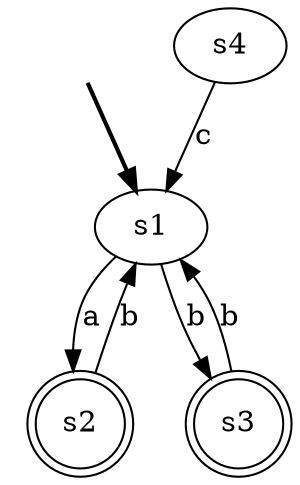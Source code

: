 digraph {
	fake [style=invisible]
	s2 [shape=doublecircle]
	s3 [shape=doublecircle]
	s1 [root=true]
	s4
	fake -> s1 [style=bold]
	s2 -> s1 [label=b]
	s3 -> s1 [label=b]
	s1 -> s3 [label=b]
	s1 -> s2 [label=a]
	s4 -> s1 [label=c]
}
